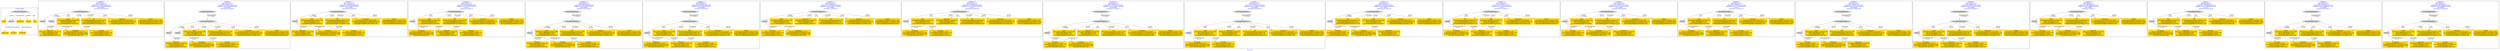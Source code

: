 digraph n0 {
fontcolor="blue"
remincross="true"
label="s01-cb.csv"
subgraph cluster_0 {
label="1-correct model"
n2[style="filled",color="white",fillcolor="lightgray",label="CulturalHeritageObject1"];
n3[shape="plaintext",style="filled",fillcolor="gold",label="Dated"];
n4[style="filled",color="white",fillcolor="lightgray",label="Person1"];
n5[shape="plaintext",style="filled",fillcolor="gold",label="Dimensions"];
n6[shape="plaintext",style="filled",fillcolor="gold",label="Medium"];
n7[shape="plaintext",style="filled",fillcolor="gold",label="Title"];
n8[shape="plaintext",style="filled",fillcolor="gold",label="Begin Date"];
n9[shape="plaintext",style="filled",fillcolor="gold",label="End Date"];
n10[shape="plaintext",style="filled",fillcolor="gold",label="Attribution"];
}
subgraph cluster_1 {
label="candidate 0\nlink coherence:1.0\nnode coherence:1.0\nconfidence:0.5136427044641235\nmapping score:0.599785663392803\ncost:8.99991\n-precision:0.56-recall:0.62"
n12[style="filled",color="white",fillcolor="lightgray",label="CulturalHeritageObject1"];
n13[style="filled",color="white",fillcolor="lightgray",label="Person1"];
n14[style="filled",color="white",fillcolor="lightgray",label="Person2"];
n15[shape="plaintext",style="filled",fillcolor="gold",label="Begin Date\n[CulturalHeritageObject,created,0.35]\n[Person,dateOfDeath,0.322]\n[Person,dateOfBirth,0.28]\n[CulturalHeritageObject,title,0.047]"];
n16[shape="plaintext",style="filled",fillcolor="gold",label="Attribution\n[Person,nameOfThePerson,0.417]\n[CulturalHeritageObject,description,0.266]\n[CulturalHeritageObject,provenance,0.169]\n[Document,classLink,0.148]"];
n17[shape="plaintext",style="filled",fillcolor="gold",label="Dated\n[CulturalHeritageObject,created,0.568]\n[Person,dateOfDeath,0.185]\n[Person,dateOfBirth,0.154]\n[CulturalHeritageObject,title,0.093]"];
n18[shape="plaintext",style="filled",fillcolor="gold",label="Title\n[CulturalHeritageObject,description,0.376]\n[CulturalHeritageObject,title,0.279]\n[Person,biographicalInformation,0.217]\n[CulturalHeritageObject,provenance,0.129]"];
n19[shape="plaintext",style="filled",fillcolor="gold",label="Dimensions\n[CulturalHeritageObject,extent,0.684]\n[CulturalHeritageObject,accessionNumber,0.156]\n[CulturalHeritageObject,provenance,0.08]\n[CulturalHeritageObject,description,0.08]"];
n20[shape="plaintext",style="filled",fillcolor="gold",label="Medium\n[CulturalHeritageObject,medium,0.764]\n[CulturalHeritageObject,description,0.092]\n[CulturalHeritageObject,provenance,0.079]\n[Person,biographicalInformation,0.065]"];
n21[shape="plaintext",style="filled",fillcolor="gold",label="End Date\n[Person,dateOfDeath,0.463]\n[CulturalHeritageObject,created,0.258]\n[Person,dateOfBirth,0.239]\n[CulturalHeritageObject,title,0.039]"];
}
subgraph cluster_2 {
label="candidate 1\nlink coherence:1.0\nnode coherence:1.0\nconfidence:0.5136427044641235\nmapping score:0.599785663392803\ncost:9.99983\n-precision:0.5-recall:0.62"
n23[style="filled",color="white",fillcolor="lightgray",label="CulturalHeritageObject1"];
n24[style="filled",color="white",fillcolor="lightgray",label="Person1"];
n25[style="filled",color="white",fillcolor="lightgray",label="Person2"];
n26[style="filled",color="white",fillcolor="lightgray",label="EuropeanaAggregation1"];
n27[shape="plaintext",style="filled",fillcolor="gold",label="Begin Date\n[CulturalHeritageObject,created,0.35]\n[Person,dateOfDeath,0.322]\n[Person,dateOfBirth,0.28]\n[CulturalHeritageObject,title,0.047]"];
n28[shape="plaintext",style="filled",fillcolor="gold",label="Attribution\n[Person,nameOfThePerson,0.417]\n[CulturalHeritageObject,description,0.266]\n[CulturalHeritageObject,provenance,0.169]\n[Document,classLink,0.148]"];
n29[shape="plaintext",style="filled",fillcolor="gold",label="Dated\n[CulturalHeritageObject,created,0.568]\n[Person,dateOfDeath,0.185]\n[Person,dateOfBirth,0.154]\n[CulturalHeritageObject,title,0.093]"];
n30[shape="plaintext",style="filled",fillcolor="gold",label="Title\n[CulturalHeritageObject,description,0.376]\n[CulturalHeritageObject,title,0.279]\n[Person,biographicalInformation,0.217]\n[CulturalHeritageObject,provenance,0.129]"];
n31[shape="plaintext",style="filled",fillcolor="gold",label="Dimensions\n[CulturalHeritageObject,extent,0.684]\n[CulturalHeritageObject,accessionNumber,0.156]\n[CulturalHeritageObject,provenance,0.08]\n[CulturalHeritageObject,description,0.08]"];
n32[shape="plaintext",style="filled",fillcolor="gold",label="Medium\n[CulturalHeritageObject,medium,0.764]\n[CulturalHeritageObject,description,0.092]\n[CulturalHeritageObject,provenance,0.079]\n[Person,biographicalInformation,0.065]"];
n33[shape="plaintext",style="filled",fillcolor="gold",label="End Date\n[Person,dateOfDeath,0.463]\n[CulturalHeritageObject,created,0.258]\n[Person,dateOfBirth,0.239]\n[CulturalHeritageObject,title,0.039]"];
}
subgraph cluster_3 {
label="candidate 10\nlink coherence:1.0\nnode coherence:1.0\nconfidence:0.48165984606536266\nmapping score:0.61293423440274\ncost:7.99991\n-precision:0.62-recall:0.62"
n35[style="filled",color="white",fillcolor="lightgray",label="CulturalHeritageObject1"];
n36[style="filled",color="white",fillcolor="lightgray",label="Person1"];
n37[shape="plaintext",style="filled",fillcolor="gold",label="Begin Date\n[CulturalHeritageObject,created,0.35]\n[Person,dateOfDeath,0.322]\n[Person,dateOfBirth,0.28]\n[CulturalHeritageObject,title,0.047]"];
n38[shape="plaintext",style="filled",fillcolor="gold",label="Attribution\n[Person,nameOfThePerson,0.417]\n[CulturalHeritageObject,description,0.266]\n[CulturalHeritageObject,provenance,0.169]\n[Document,classLink,0.148]"];
n39[shape="plaintext",style="filled",fillcolor="gold",label="Dated\n[CulturalHeritageObject,created,0.568]\n[Person,dateOfDeath,0.185]\n[Person,dateOfBirth,0.154]\n[CulturalHeritageObject,title,0.093]"];
n40[shape="plaintext",style="filled",fillcolor="gold",label="End Date\n[Person,dateOfDeath,0.463]\n[CulturalHeritageObject,created,0.258]\n[Person,dateOfBirth,0.239]\n[CulturalHeritageObject,title,0.039]"];
n41[shape="plaintext",style="filled",fillcolor="gold",label="Title\n[CulturalHeritageObject,description,0.376]\n[CulturalHeritageObject,title,0.279]\n[Person,biographicalInformation,0.217]\n[CulturalHeritageObject,provenance,0.129]"];
n42[shape="plaintext",style="filled",fillcolor="gold",label="Dimensions\n[CulturalHeritageObject,extent,0.684]\n[CulturalHeritageObject,accessionNumber,0.156]\n[CulturalHeritageObject,provenance,0.08]\n[CulturalHeritageObject,description,0.08]"];
n43[shape="plaintext",style="filled",fillcolor="gold",label="Medium\n[CulturalHeritageObject,medium,0.764]\n[CulturalHeritageObject,description,0.092]\n[CulturalHeritageObject,provenance,0.079]\n[Person,biographicalInformation,0.065]"];
}
subgraph cluster_4 {
label="candidate 11\nlink coherence:1.0\nnode coherence:1.0\nconfidence:0.48165984606536266\nmapping score:0.61293423440274\ncost:8.0\n-precision:0.5-recall:0.5"
n45[style="filled",color="white",fillcolor="lightgray",label="CulturalHeritageObject1"];
n46[style="filled",color="white",fillcolor="lightgray",label="Person2"];
n47[shape="plaintext",style="filled",fillcolor="gold",label="Dated\n[CulturalHeritageObject,created,0.568]\n[Person,dateOfDeath,0.185]\n[Person,dateOfBirth,0.154]\n[CulturalHeritageObject,title,0.093]"];
n48[shape="plaintext",style="filled",fillcolor="gold",label="Attribution\n[Person,nameOfThePerson,0.417]\n[CulturalHeritageObject,description,0.266]\n[CulturalHeritageObject,provenance,0.169]\n[Document,classLink,0.148]"];
n49[shape="plaintext",style="filled",fillcolor="gold",label="Title\n[CulturalHeritageObject,description,0.376]\n[CulturalHeritageObject,title,0.279]\n[Person,biographicalInformation,0.217]\n[CulturalHeritageObject,provenance,0.129]"];
n50[shape="plaintext",style="filled",fillcolor="gold",label="Dimensions\n[CulturalHeritageObject,extent,0.684]\n[CulturalHeritageObject,accessionNumber,0.156]\n[CulturalHeritageObject,provenance,0.08]\n[CulturalHeritageObject,description,0.08]"];
n51[shape="plaintext",style="filled",fillcolor="gold",label="Begin Date\n[CulturalHeritageObject,created,0.35]\n[Person,dateOfDeath,0.322]\n[Person,dateOfBirth,0.28]\n[CulturalHeritageObject,title,0.047]"];
n52[shape="plaintext",style="filled",fillcolor="gold",label="Medium\n[CulturalHeritageObject,medium,0.764]\n[CulturalHeritageObject,description,0.092]\n[CulturalHeritageObject,provenance,0.079]\n[Person,biographicalInformation,0.065]"];
n53[shape="plaintext",style="filled",fillcolor="gold",label="End Date\n[Person,dateOfDeath,0.463]\n[CulturalHeritageObject,created,0.258]\n[Person,dateOfBirth,0.239]\n[CulturalHeritageObject,title,0.039]"];
}
subgraph cluster_5 {
label="candidate 12\nlink coherence:1.0\nnode coherence:1.0\nconfidence:0.48165984606536266\nmapping score:0.61293423440274\ncost:8.99983\n-precision:0.56-recall:0.62"
n55[style="filled",color="white",fillcolor="lightgray",label="CulturalHeritageObject1"];
n56[style="filled",color="white",fillcolor="lightgray",label="Person1"];
n57[style="filled",color="white",fillcolor="lightgray",label="EuropeanaAggregation1"];
n58[shape="plaintext",style="filled",fillcolor="gold",label="Begin Date\n[CulturalHeritageObject,created,0.35]\n[Person,dateOfDeath,0.322]\n[Person,dateOfBirth,0.28]\n[CulturalHeritageObject,title,0.047]"];
n59[shape="plaintext",style="filled",fillcolor="gold",label="Attribution\n[Person,nameOfThePerson,0.417]\n[CulturalHeritageObject,description,0.266]\n[CulturalHeritageObject,provenance,0.169]\n[Document,classLink,0.148]"];
n60[shape="plaintext",style="filled",fillcolor="gold",label="Dated\n[CulturalHeritageObject,created,0.568]\n[Person,dateOfDeath,0.185]\n[Person,dateOfBirth,0.154]\n[CulturalHeritageObject,title,0.093]"];
n61[shape="plaintext",style="filled",fillcolor="gold",label="End Date\n[Person,dateOfDeath,0.463]\n[CulturalHeritageObject,created,0.258]\n[Person,dateOfBirth,0.239]\n[CulturalHeritageObject,title,0.039]"];
n62[shape="plaintext",style="filled",fillcolor="gold",label="Title\n[CulturalHeritageObject,description,0.376]\n[CulturalHeritageObject,title,0.279]\n[Person,biographicalInformation,0.217]\n[CulturalHeritageObject,provenance,0.129]"];
n63[shape="plaintext",style="filled",fillcolor="gold",label="Dimensions\n[CulturalHeritageObject,extent,0.684]\n[CulturalHeritageObject,accessionNumber,0.156]\n[CulturalHeritageObject,provenance,0.08]\n[CulturalHeritageObject,description,0.08]"];
n64[shape="plaintext",style="filled",fillcolor="gold",label="Medium\n[CulturalHeritageObject,medium,0.764]\n[CulturalHeritageObject,description,0.092]\n[CulturalHeritageObject,provenance,0.079]\n[Person,biographicalInformation,0.065]"];
}
subgraph cluster_6 {
label="candidate 13\nlink coherence:1.0\nnode coherence:1.0\nconfidence:0.48165984606536266\nmapping score:0.61293423440274\ncost:8.99992\n-precision:0.44-recall:0.5"
n66[style="filled",color="white",fillcolor="lightgray",label="CulturalHeritageObject1"];
n67[style="filled",color="white",fillcolor="lightgray",label="Person2"];
n68[style="filled",color="white",fillcolor="lightgray",label="EuropeanaAggregation1"];
n69[shape="plaintext",style="filled",fillcolor="gold",label="Dated\n[CulturalHeritageObject,created,0.568]\n[Person,dateOfDeath,0.185]\n[Person,dateOfBirth,0.154]\n[CulturalHeritageObject,title,0.093]"];
n70[shape="plaintext",style="filled",fillcolor="gold",label="Attribution\n[Person,nameOfThePerson,0.417]\n[CulturalHeritageObject,description,0.266]\n[CulturalHeritageObject,provenance,0.169]\n[Document,classLink,0.148]"];
n71[shape="plaintext",style="filled",fillcolor="gold",label="Title\n[CulturalHeritageObject,description,0.376]\n[CulturalHeritageObject,title,0.279]\n[Person,biographicalInformation,0.217]\n[CulturalHeritageObject,provenance,0.129]"];
n72[shape="plaintext",style="filled",fillcolor="gold",label="Dimensions\n[CulturalHeritageObject,extent,0.684]\n[CulturalHeritageObject,accessionNumber,0.156]\n[CulturalHeritageObject,provenance,0.08]\n[CulturalHeritageObject,description,0.08]"];
n73[shape="plaintext",style="filled",fillcolor="gold",label="Begin Date\n[CulturalHeritageObject,created,0.35]\n[Person,dateOfDeath,0.322]\n[Person,dateOfBirth,0.28]\n[CulturalHeritageObject,title,0.047]"];
n74[shape="plaintext",style="filled",fillcolor="gold",label="Medium\n[CulturalHeritageObject,medium,0.764]\n[CulturalHeritageObject,description,0.092]\n[CulturalHeritageObject,provenance,0.079]\n[Person,biographicalInformation,0.065]"];
n75[shape="plaintext",style="filled",fillcolor="gold",label="End Date\n[Person,dateOfDeath,0.463]\n[CulturalHeritageObject,created,0.258]\n[Person,dateOfBirth,0.239]\n[CulturalHeritageObject,title,0.039]"];
}
subgraph cluster_7 {
label="candidate 14\nlink coherence:1.0\nnode coherence:1.0\nconfidence:0.47435567881344926\nmapping score:0.6104995119854355\ncost:7.99991\n-precision:0.75-recall:0.75"
n77[style="filled",color="white",fillcolor="lightgray",label="CulturalHeritageObject1"];
n78[style="filled",color="white",fillcolor="lightgray",label="Person1"];
n79[shape="plaintext",style="filled",fillcolor="gold",label="End Date\n[Person,dateOfDeath,0.463]\n[CulturalHeritageObject,created,0.258]\n[Person,dateOfBirth,0.239]\n[CulturalHeritageObject,title,0.039]"];
n80[shape="plaintext",style="filled",fillcolor="gold",label="Attribution\n[Person,nameOfThePerson,0.417]\n[CulturalHeritageObject,description,0.266]\n[CulturalHeritageObject,provenance,0.169]\n[Document,classLink,0.148]"];
n81[shape="plaintext",style="filled",fillcolor="gold",label="Dated\n[CulturalHeritageObject,created,0.568]\n[Person,dateOfDeath,0.185]\n[Person,dateOfBirth,0.154]\n[CulturalHeritageObject,title,0.093]"];
n82[shape="plaintext",style="filled",fillcolor="gold",label="Begin Date\n[CulturalHeritageObject,created,0.35]\n[Person,dateOfDeath,0.322]\n[Person,dateOfBirth,0.28]\n[CulturalHeritageObject,title,0.047]"];
n83[shape="plaintext",style="filled",fillcolor="gold",label="Title\n[CulturalHeritageObject,description,0.376]\n[CulturalHeritageObject,title,0.279]\n[Person,biographicalInformation,0.217]\n[CulturalHeritageObject,provenance,0.129]"];
n84[shape="plaintext",style="filled",fillcolor="gold",label="Dimensions\n[CulturalHeritageObject,extent,0.684]\n[CulturalHeritageObject,accessionNumber,0.156]\n[CulturalHeritageObject,provenance,0.08]\n[CulturalHeritageObject,description,0.08]"];
n85[shape="plaintext",style="filled",fillcolor="gold",label="Medium\n[CulturalHeritageObject,medium,0.764]\n[CulturalHeritageObject,description,0.092]\n[CulturalHeritageObject,provenance,0.079]\n[Person,biographicalInformation,0.065]"];
}
subgraph cluster_8 {
label="candidate 15\nlink coherence:1.0\nnode coherence:1.0\nconfidence:0.47435567881344926\nmapping score:0.6104995119854355\ncost:8.0\n-precision:0.62-recall:0.62"
n87[style="filled",color="white",fillcolor="lightgray",label="CulturalHeritageObject1"];
n88[style="filled",color="white",fillcolor="lightgray",label="Person2"];
n89[shape="plaintext",style="filled",fillcolor="gold",label="Dated\n[CulturalHeritageObject,created,0.568]\n[Person,dateOfDeath,0.185]\n[Person,dateOfBirth,0.154]\n[CulturalHeritageObject,title,0.093]"];
n90[shape="plaintext",style="filled",fillcolor="gold",label="Begin Date\n[CulturalHeritageObject,created,0.35]\n[Person,dateOfDeath,0.322]\n[Person,dateOfBirth,0.28]\n[CulturalHeritageObject,title,0.047]"];
n91[shape="plaintext",style="filled",fillcolor="gold",label="Attribution\n[Person,nameOfThePerson,0.417]\n[CulturalHeritageObject,description,0.266]\n[CulturalHeritageObject,provenance,0.169]\n[Document,classLink,0.148]"];
n92[shape="plaintext",style="filled",fillcolor="gold",label="Title\n[CulturalHeritageObject,description,0.376]\n[CulturalHeritageObject,title,0.279]\n[Person,biographicalInformation,0.217]\n[CulturalHeritageObject,provenance,0.129]"];
n93[shape="plaintext",style="filled",fillcolor="gold",label="Dimensions\n[CulturalHeritageObject,extent,0.684]\n[CulturalHeritageObject,accessionNumber,0.156]\n[CulturalHeritageObject,provenance,0.08]\n[CulturalHeritageObject,description,0.08]"];
n94[shape="plaintext",style="filled",fillcolor="gold",label="Medium\n[CulturalHeritageObject,medium,0.764]\n[CulturalHeritageObject,description,0.092]\n[CulturalHeritageObject,provenance,0.079]\n[Person,biographicalInformation,0.065]"];
n95[shape="plaintext",style="filled",fillcolor="gold",label="End Date\n[Person,dateOfDeath,0.463]\n[CulturalHeritageObject,created,0.258]\n[Person,dateOfBirth,0.239]\n[CulturalHeritageObject,title,0.039]"];
}
subgraph cluster_9 {
label="candidate 16\nlink coherence:1.0\nnode coherence:1.0\nconfidence:0.47435567881344926\nmapping score:0.6104995119854355\ncost:8.99983\n-precision:0.67-recall:0.75"
n97[style="filled",color="white",fillcolor="lightgray",label="CulturalHeritageObject1"];
n98[style="filled",color="white",fillcolor="lightgray",label="Person1"];
n99[style="filled",color="white",fillcolor="lightgray",label="EuropeanaAggregation1"];
n100[shape="plaintext",style="filled",fillcolor="gold",label="End Date\n[Person,dateOfDeath,0.463]\n[CulturalHeritageObject,created,0.258]\n[Person,dateOfBirth,0.239]\n[CulturalHeritageObject,title,0.039]"];
n101[shape="plaintext",style="filled",fillcolor="gold",label="Attribution\n[Person,nameOfThePerson,0.417]\n[CulturalHeritageObject,description,0.266]\n[CulturalHeritageObject,provenance,0.169]\n[Document,classLink,0.148]"];
n102[shape="plaintext",style="filled",fillcolor="gold",label="Dated\n[CulturalHeritageObject,created,0.568]\n[Person,dateOfDeath,0.185]\n[Person,dateOfBirth,0.154]\n[CulturalHeritageObject,title,0.093]"];
n103[shape="plaintext",style="filled",fillcolor="gold",label="Begin Date\n[CulturalHeritageObject,created,0.35]\n[Person,dateOfDeath,0.322]\n[Person,dateOfBirth,0.28]\n[CulturalHeritageObject,title,0.047]"];
n104[shape="plaintext",style="filled",fillcolor="gold",label="Title\n[CulturalHeritageObject,description,0.376]\n[CulturalHeritageObject,title,0.279]\n[Person,biographicalInformation,0.217]\n[CulturalHeritageObject,provenance,0.129]"];
n105[shape="plaintext",style="filled",fillcolor="gold",label="Dimensions\n[CulturalHeritageObject,extent,0.684]\n[CulturalHeritageObject,accessionNumber,0.156]\n[CulturalHeritageObject,provenance,0.08]\n[CulturalHeritageObject,description,0.08]"];
n106[shape="plaintext",style="filled",fillcolor="gold",label="Medium\n[CulturalHeritageObject,medium,0.764]\n[CulturalHeritageObject,description,0.092]\n[CulturalHeritageObject,provenance,0.079]\n[Person,biographicalInformation,0.065]"];
}
subgraph cluster_10 {
label="candidate 17\nlink coherence:1.0\nnode coherence:1.0\nconfidence:0.47435567881344926\nmapping score:0.6104995119854355\ncost:8.99992\n-precision:0.56-recall:0.62"
n108[style="filled",color="white",fillcolor="lightgray",label="CulturalHeritageObject1"];
n109[style="filled",color="white",fillcolor="lightgray",label="Person2"];
n110[style="filled",color="white",fillcolor="lightgray",label="EuropeanaAggregation1"];
n111[shape="plaintext",style="filled",fillcolor="gold",label="Dated\n[CulturalHeritageObject,created,0.568]\n[Person,dateOfDeath,0.185]\n[Person,dateOfBirth,0.154]\n[CulturalHeritageObject,title,0.093]"];
n112[shape="plaintext",style="filled",fillcolor="gold",label="Begin Date\n[CulturalHeritageObject,created,0.35]\n[Person,dateOfDeath,0.322]\n[Person,dateOfBirth,0.28]\n[CulturalHeritageObject,title,0.047]"];
n113[shape="plaintext",style="filled",fillcolor="gold",label="Attribution\n[Person,nameOfThePerson,0.417]\n[CulturalHeritageObject,description,0.266]\n[CulturalHeritageObject,provenance,0.169]\n[Document,classLink,0.148]"];
n114[shape="plaintext",style="filled",fillcolor="gold",label="Title\n[CulturalHeritageObject,description,0.376]\n[CulturalHeritageObject,title,0.279]\n[Person,biographicalInformation,0.217]\n[CulturalHeritageObject,provenance,0.129]"];
n115[shape="plaintext",style="filled",fillcolor="gold",label="Dimensions\n[CulturalHeritageObject,extent,0.684]\n[CulturalHeritageObject,accessionNumber,0.156]\n[CulturalHeritageObject,provenance,0.08]\n[CulturalHeritageObject,description,0.08]"];
n116[shape="plaintext",style="filled",fillcolor="gold",label="Medium\n[CulturalHeritageObject,medium,0.764]\n[CulturalHeritageObject,description,0.092]\n[CulturalHeritageObject,provenance,0.079]\n[Person,biographicalInformation,0.065]"];
n117[shape="plaintext",style="filled",fillcolor="gold",label="End Date\n[Person,dateOfDeath,0.463]\n[CulturalHeritageObject,created,0.258]\n[Person,dateOfBirth,0.239]\n[CulturalHeritageObject,title,0.039]"];
}
subgraph cluster_11 {
label="candidate 18\nlink coherence:1.0\nnode coherence:1.0\nconfidence:0.4723246274239517\nmapping score:0.6098224948556029\ncost:7.99991\n-precision:0.88-recall:0.88"
n119[style="filled",color="white",fillcolor="lightgray",label="CulturalHeritageObject1"];
n120[style="filled",color="white",fillcolor="lightgray",label="Person1"];
n121[shape="plaintext",style="filled",fillcolor="gold",label="Title\n[CulturalHeritageObject,description,0.376]\n[CulturalHeritageObject,title,0.279]\n[Person,biographicalInformation,0.217]\n[CulturalHeritageObject,provenance,0.129]"];
n122[shape="plaintext",style="filled",fillcolor="gold",label="End Date\n[Person,dateOfDeath,0.463]\n[CulturalHeritageObject,created,0.258]\n[Person,dateOfBirth,0.239]\n[CulturalHeritageObject,title,0.039]"];
n123[shape="plaintext",style="filled",fillcolor="gold",label="Attribution\n[Person,nameOfThePerson,0.417]\n[CulturalHeritageObject,description,0.266]\n[CulturalHeritageObject,provenance,0.169]\n[Document,classLink,0.148]"];
n124[shape="plaintext",style="filled",fillcolor="gold",label="Dated\n[CulturalHeritageObject,created,0.568]\n[Person,dateOfDeath,0.185]\n[Person,dateOfBirth,0.154]\n[CulturalHeritageObject,title,0.093]"];
n125[shape="plaintext",style="filled",fillcolor="gold",label="Begin Date\n[CulturalHeritageObject,created,0.35]\n[Person,dateOfDeath,0.322]\n[Person,dateOfBirth,0.28]\n[CulturalHeritageObject,title,0.047]"];
n126[shape="plaintext",style="filled",fillcolor="gold",label="Dimensions\n[CulturalHeritageObject,extent,0.684]\n[CulturalHeritageObject,accessionNumber,0.156]\n[CulturalHeritageObject,provenance,0.08]\n[CulturalHeritageObject,description,0.08]"];
n127[shape="plaintext",style="filled",fillcolor="gold",label="Medium\n[CulturalHeritageObject,medium,0.764]\n[CulturalHeritageObject,description,0.092]\n[CulturalHeritageObject,provenance,0.079]\n[Person,biographicalInformation,0.065]"];
}
subgraph cluster_12 {
label="candidate 19\nlink coherence:1.0\nnode coherence:1.0\nconfidence:0.4723246274239517\nmapping score:0.6098224948556029\ncost:8.0\n-precision:0.75-recall:0.75"
n129[style="filled",color="white",fillcolor="lightgray",label="CulturalHeritageObject1"];
n130[style="filled",color="white",fillcolor="lightgray",label="Person2"];
n131[shape="plaintext",style="filled",fillcolor="gold",label="Title\n[CulturalHeritageObject,description,0.376]\n[CulturalHeritageObject,title,0.279]\n[Person,biographicalInformation,0.217]\n[CulturalHeritageObject,provenance,0.129]"];
n132[shape="plaintext",style="filled",fillcolor="gold",label="Dated\n[CulturalHeritageObject,created,0.568]\n[Person,dateOfDeath,0.185]\n[Person,dateOfBirth,0.154]\n[CulturalHeritageObject,title,0.093]"];
n133[shape="plaintext",style="filled",fillcolor="gold",label="Attribution\n[Person,nameOfThePerson,0.417]\n[CulturalHeritageObject,description,0.266]\n[CulturalHeritageObject,provenance,0.169]\n[Document,classLink,0.148]"];
n134[shape="plaintext",style="filled",fillcolor="gold",label="Dimensions\n[CulturalHeritageObject,extent,0.684]\n[CulturalHeritageObject,accessionNumber,0.156]\n[CulturalHeritageObject,provenance,0.08]\n[CulturalHeritageObject,description,0.08]"];
n135[shape="plaintext",style="filled",fillcolor="gold",label="Begin Date\n[CulturalHeritageObject,created,0.35]\n[Person,dateOfDeath,0.322]\n[Person,dateOfBirth,0.28]\n[CulturalHeritageObject,title,0.047]"];
n136[shape="plaintext",style="filled",fillcolor="gold",label="Medium\n[CulturalHeritageObject,medium,0.764]\n[CulturalHeritageObject,description,0.092]\n[CulturalHeritageObject,provenance,0.079]\n[Person,biographicalInformation,0.065]"];
n137[shape="plaintext",style="filled",fillcolor="gold",label="End Date\n[Person,dateOfDeath,0.463]\n[CulturalHeritageObject,created,0.258]\n[Person,dateOfBirth,0.239]\n[CulturalHeritageObject,title,0.039]"];
}
subgraph cluster_13 {
label="candidate 2\nlink coherence:1.0\nnode coherence:1.0\nconfidence:0.5076077307216289\nmapping score:0.6215835292881621\ncost:7.99991\n-precision:0.88-recall:0.88"
n139[style="filled",color="white",fillcolor="lightgray",label="CulturalHeritageObject1"];
n140[style="filled",color="white",fillcolor="lightgray",label="Person1"];
n141[shape="plaintext",style="filled",fillcolor="gold",label="End Date\n[Person,dateOfDeath,0.463]\n[CulturalHeritageObject,created,0.258]\n[Person,dateOfBirth,0.239]\n[CulturalHeritageObject,title,0.039]"];
n142[shape="plaintext",style="filled",fillcolor="gold",label="Attribution\n[Person,nameOfThePerson,0.417]\n[CulturalHeritageObject,description,0.266]\n[CulturalHeritageObject,provenance,0.169]\n[Document,classLink,0.148]"];
n143[shape="plaintext",style="filled",fillcolor="gold",label="Dated\n[CulturalHeritageObject,created,0.568]\n[Person,dateOfDeath,0.185]\n[Person,dateOfBirth,0.154]\n[CulturalHeritageObject,title,0.093]"];
n144[shape="plaintext",style="filled",fillcolor="gold",label="Begin Date\n[CulturalHeritageObject,created,0.35]\n[Person,dateOfDeath,0.322]\n[Person,dateOfBirth,0.28]\n[CulturalHeritageObject,title,0.047]"];
n145[shape="plaintext",style="filled",fillcolor="gold",label="Title\n[CulturalHeritageObject,description,0.376]\n[CulturalHeritageObject,title,0.279]\n[Person,biographicalInformation,0.217]\n[CulturalHeritageObject,provenance,0.129]"];
n146[shape="plaintext",style="filled",fillcolor="gold",label="Dimensions\n[CulturalHeritageObject,extent,0.684]\n[CulturalHeritageObject,accessionNumber,0.156]\n[CulturalHeritageObject,provenance,0.08]\n[CulturalHeritageObject,description,0.08]"];
n147[shape="plaintext",style="filled",fillcolor="gold",label="Medium\n[CulturalHeritageObject,medium,0.764]\n[CulturalHeritageObject,description,0.092]\n[CulturalHeritageObject,provenance,0.079]\n[Person,biographicalInformation,0.065]"];
}
subgraph cluster_14 {
label="candidate 3\nlink coherence:1.0\nnode coherence:1.0\nconfidence:0.5076077307216289\nmapping score:0.6215835292881621\ncost:8.0\n-precision:0.75-recall:0.75"
n149[style="filled",color="white",fillcolor="lightgray",label="CulturalHeritageObject1"];
n150[style="filled",color="white",fillcolor="lightgray",label="Person2"];
n151[shape="plaintext",style="filled",fillcolor="gold",label="Dated\n[CulturalHeritageObject,created,0.568]\n[Person,dateOfDeath,0.185]\n[Person,dateOfBirth,0.154]\n[CulturalHeritageObject,title,0.093]"];
n152[shape="plaintext",style="filled",fillcolor="gold",label="Attribution\n[Person,nameOfThePerson,0.417]\n[CulturalHeritageObject,description,0.266]\n[CulturalHeritageObject,provenance,0.169]\n[Document,classLink,0.148]"];
n153[shape="plaintext",style="filled",fillcolor="gold",label="Title\n[CulturalHeritageObject,description,0.376]\n[CulturalHeritageObject,title,0.279]\n[Person,biographicalInformation,0.217]\n[CulturalHeritageObject,provenance,0.129]"];
n154[shape="plaintext",style="filled",fillcolor="gold",label="Dimensions\n[CulturalHeritageObject,extent,0.684]\n[CulturalHeritageObject,accessionNumber,0.156]\n[CulturalHeritageObject,provenance,0.08]\n[CulturalHeritageObject,description,0.08]"];
n155[shape="plaintext",style="filled",fillcolor="gold",label="Begin Date\n[CulturalHeritageObject,created,0.35]\n[Person,dateOfDeath,0.322]\n[Person,dateOfBirth,0.28]\n[CulturalHeritageObject,title,0.047]"];
n156[shape="plaintext",style="filled",fillcolor="gold",label="Medium\n[CulturalHeritageObject,medium,0.764]\n[CulturalHeritageObject,description,0.092]\n[CulturalHeritageObject,provenance,0.079]\n[Person,biographicalInformation,0.065]"];
n157[shape="plaintext",style="filled",fillcolor="gold",label="End Date\n[Person,dateOfDeath,0.463]\n[CulturalHeritageObject,created,0.258]\n[Person,dateOfBirth,0.239]\n[CulturalHeritageObject,title,0.039]"];
}
subgraph cluster_15 {
label="candidate 4\nlink coherence:1.0\nnode coherence:1.0\nconfidence:0.5076077307216289\nmapping score:0.6215835292881621\ncost:8.99983\n-precision:0.78-recall:0.88"
n159[style="filled",color="white",fillcolor="lightgray",label="CulturalHeritageObject1"];
n160[style="filled",color="white",fillcolor="lightgray",label="Person1"];
n161[style="filled",color="white",fillcolor="lightgray",label="EuropeanaAggregation1"];
n162[shape="plaintext",style="filled",fillcolor="gold",label="End Date\n[Person,dateOfDeath,0.463]\n[CulturalHeritageObject,created,0.258]\n[Person,dateOfBirth,0.239]\n[CulturalHeritageObject,title,0.039]"];
n163[shape="plaintext",style="filled",fillcolor="gold",label="Attribution\n[Person,nameOfThePerson,0.417]\n[CulturalHeritageObject,description,0.266]\n[CulturalHeritageObject,provenance,0.169]\n[Document,classLink,0.148]"];
n164[shape="plaintext",style="filled",fillcolor="gold",label="Dated\n[CulturalHeritageObject,created,0.568]\n[Person,dateOfDeath,0.185]\n[Person,dateOfBirth,0.154]\n[CulturalHeritageObject,title,0.093]"];
n165[shape="plaintext",style="filled",fillcolor="gold",label="Begin Date\n[CulturalHeritageObject,created,0.35]\n[Person,dateOfDeath,0.322]\n[Person,dateOfBirth,0.28]\n[CulturalHeritageObject,title,0.047]"];
n166[shape="plaintext",style="filled",fillcolor="gold",label="Title\n[CulturalHeritageObject,description,0.376]\n[CulturalHeritageObject,title,0.279]\n[Person,biographicalInformation,0.217]\n[CulturalHeritageObject,provenance,0.129]"];
n167[shape="plaintext",style="filled",fillcolor="gold",label="Dimensions\n[CulturalHeritageObject,extent,0.684]\n[CulturalHeritageObject,accessionNumber,0.156]\n[CulturalHeritageObject,provenance,0.08]\n[CulturalHeritageObject,description,0.08]"];
n168[shape="plaintext",style="filled",fillcolor="gold",label="Medium\n[CulturalHeritageObject,medium,0.764]\n[CulturalHeritageObject,description,0.092]\n[CulturalHeritageObject,provenance,0.079]\n[Person,biographicalInformation,0.065]"];
}
subgraph cluster_16 {
label="candidate 5\nlink coherence:1.0\nnode coherence:1.0\nconfidence:0.5076077307216289\nmapping score:0.6215835292881621\ncost:8.99992\n-precision:0.67-recall:0.75"
n170[style="filled",color="white",fillcolor="lightgray",label="CulturalHeritageObject1"];
n171[style="filled",color="white",fillcolor="lightgray",label="Person2"];
n172[style="filled",color="white",fillcolor="lightgray",label="EuropeanaAggregation1"];
n173[shape="plaintext",style="filled",fillcolor="gold",label="Dated\n[CulturalHeritageObject,created,0.568]\n[Person,dateOfDeath,0.185]\n[Person,dateOfBirth,0.154]\n[CulturalHeritageObject,title,0.093]"];
n174[shape="plaintext",style="filled",fillcolor="gold",label="Attribution\n[Person,nameOfThePerson,0.417]\n[CulturalHeritageObject,description,0.266]\n[CulturalHeritageObject,provenance,0.169]\n[Document,classLink,0.148]"];
n175[shape="plaintext",style="filled",fillcolor="gold",label="Title\n[CulturalHeritageObject,description,0.376]\n[CulturalHeritageObject,title,0.279]\n[Person,biographicalInformation,0.217]\n[CulturalHeritageObject,provenance,0.129]"];
n176[shape="plaintext",style="filled",fillcolor="gold",label="Dimensions\n[CulturalHeritageObject,extent,0.684]\n[CulturalHeritageObject,accessionNumber,0.156]\n[CulturalHeritageObject,provenance,0.08]\n[CulturalHeritageObject,description,0.08]"];
n177[shape="plaintext",style="filled",fillcolor="gold",label="Begin Date\n[CulturalHeritageObject,created,0.35]\n[Person,dateOfDeath,0.322]\n[Person,dateOfBirth,0.28]\n[CulturalHeritageObject,title,0.047]"];
n178[shape="plaintext",style="filled",fillcolor="gold",label="Medium\n[CulturalHeritageObject,medium,0.764]\n[CulturalHeritageObject,description,0.092]\n[CulturalHeritageObject,provenance,0.079]\n[Person,biographicalInformation,0.065]"];
n179[shape="plaintext",style="filled",fillcolor="gold",label="End Date\n[Person,dateOfDeath,0.463]\n[CulturalHeritageObject,created,0.258]\n[Person,dateOfBirth,0.239]\n[CulturalHeritageObject,title,0.039]"];
}
subgraph cluster_17 {
label="candidate 6\nlink coherence:1.0\nnode coherence:1.0\nconfidence:0.49373966361418103\nmapping score:0.6169608402523461\ncost:7.99991\n-precision:1.0-recall:1.0"
n181[style="filled",color="white",fillcolor="lightgray",label="CulturalHeritageObject1"];
n182[style="filled",color="white",fillcolor="lightgray",label="Person1"];
n183[shape="plaintext",style="filled",fillcolor="gold",label="End Date\n[Person,dateOfDeath,0.463]\n[CulturalHeritageObject,created,0.258]\n[Person,dateOfBirth,0.239]\n[CulturalHeritageObject,title,0.039]"];
n184[shape="plaintext",style="filled",fillcolor="gold",label="Attribution\n[Person,nameOfThePerson,0.417]\n[CulturalHeritageObject,description,0.266]\n[CulturalHeritageObject,provenance,0.169]\n[Document,classLink,0.148]"];
n185[shape="plaintext",style="filled",fillcolor="gold",label="Dated\n[CulturalHeritageObject,created,0.568]\n[Person,dateOfDeath,0.185]\n[Person,dateOfBirth,0.154]\n[CulturalHeritageObject,title,0.093]"];
n186[shape="plaintext",style="filled",fillcolor="gold",label="Begin Date\n[CulturalHeritageObject,created,0.35]\n[Person,dateOfDeath,0.322]\n[Person,dateOfBirth,0.28]\n[CulturalHeritageObject,title,0.047]"];
n187[shape="plaintext",style="filled",fillcolor="gold",label="Title\n[CulturalHeritageObject,description,0.376]\n[CulturalHeritageObject,title,0.279]\n[Person,biographicalInformation,0.217]\n[CulturalHeritageObject,provenance,0.129]"];
n188[shape="plaintext",style="filled",fillcolor="gold",label="Dimensions\n[CulturalHeritageObject,extent,0.684]\n[CulturalHeritageObject,accessionNumber,0.156]\n[CulturalHeritageObject,provenance,0.08]\n[CulturalHeritageObject,description,0.08]"];
n189[shape="plaintext",style="filled",fillcolor="gold",label="Medium\n[CulturalHeritageObject,medium,0.764]\n[CulturalHeritageObject,description,0.092]\n[CulturalHeritageObject,provenance,0.079]\n[Person,biographicalInformation,0.065]"];
}
subgraph cluster_18 {
label="candidate 7\nlink coherence:1.0\nnode coherence:1.0\nconfidence:0.49373966361418103\nmapping score:0.6169608402523461\ncost:8.0\n-precision:0.88-recall:0.88"
n191[style="filled",color="white",fillcolor="lightgray",label="CulturalHeritageObject1"];
n192[style="filled",color="white",fillcolor="lightgray",label="Person2"];
n193[shape="plaintext",style="filled",fillcolor="gold",label="Dated\n[CulturalHeritageObject,created,0.568]\n[Person,dateOfDeath,0.185]\n[Person,dateOfBirth,0.154]\n[CulturalHeritageObject,title,0.093]"];
n194[shape="plaintext",style="filled",fillcolor="gold",label="Title\n[CulturalHeritageObject,description,0.376]\n[CulturalHeritageObject,title,0.279]\n[Person,biographicalInformation,0.217]\n[CulturalHeritageObject,provenance,0.129]"];
n195[shape="plaintext",style="filled",fillcolor="gold",label="Attribution\n[Person,nameOfThePerson,0.417]\n[CulturalHeritageObject,description,0.266]\n[CulturalHeritageObject,provenance,0.169]\n[Document,classLink,0.148]"];
n196[shape="plaintext",style="filled",fillcolor="gold",label="Dimensions\n[CulturalHeritageObject,extent,0.684]\n[CulturalHeritageObject,accessionNumber,0.156]\n[CulturalHeritageObject,provenance,0.08]\n[CulturalHeritageObject,description,0.08]"];
n197[shape="plaintext",style="filled",fillcolor="gold",label="Begin Date\n[CulturalHeritageObject,created,0.35]\n[Person,dateOfDeath,0.322]\n[Person,dateOfBirth,0.28]\n[CulturalHeritageObject,title,0.047]"];
n198[shape="plaintext",style="filled",fillcolor="gold",label="Medium\n[CulturalHeritageObject,medium,0.764]\n[CulturalHeritageObject,description,0.092]\n[CulturalHeritageObject,provenance,0.079]\n[Person,biographicalInformation,0.065]"];
n199[shape="plaintext",style="filled",fillcolor="gold",label="End Date\n[Person,dateOfDeath,0.463]\n[CulturalHeritageObject,created,0.258]\n[Person,dateOfBirth,0.239]\n[CulturalHeritageObject,title,0.039]"];
}
subgraph cluster_19 {
label="candidate 8\nlink coherence:1.0\nnode coherence:1.0\nconfidence:0.49373966361418103\nmapping score:0.6169608402523461\ncost:8.99983\n-precision:0.89-recall:1.0"
n201[style="filled",color="white",fillcolor="lightgray",label="CulturalHeritageObject1"];
n202[style="filled",color="white",fillcolor="lightgray",label="Person1"];
n203[style="filled",color="white",fillcolor="lightgray",label="EuropeanaAggregation1"];
n204[shape="plaintext",style="filled",fillcolor="gold",label="End Date\n[Person,dateOfDeath,0.463]\n[CulturalHeritageObject,created,0.258]\n[Person,dateOfBirth,0.239]\n[CulturalHeritageObject,title,0.039]"];
n205[shape="plaintext",style="filled",fillcolor="gold",label="Attribution\n[Person,nameOfThePerson,0.417]\n[CulturalHeritageObject,description,0.266]\n[CulturalHeritageObject,provenance,0.169]\n[Document,classLink,0.148]"];
n206[shape="plaintext",style="filled",fillcolor="gold",label="Dated\n[CulturalHeritageObject,created,0.568]\n[Person,dateOfDeath,0.185]\n[Person,dateOfBirth,0.154]\n[CulturalHeritageObject,title,0.093]"];
n207[shape="plaintext",style="filled",fillcolor="gold",label="Begin Date\n[CulturalHeritageObject,created,0.35]\n[Person,dateOfDeath,0.322]\n[Person,dateOfBirth,0.28]\n[CulturalHeritageObject,title,0.047]"];
n208[shape="plaintext",style="filled",fillcolor="gold",label="Title\n[CulturalHeritageObject,description,0.376]\n[CulturalHeritageObject,title,0.279]\n[Person,biographicalInformation,0.217]\n[CulturalHeritageObject,provenance,0.129]"];
n209[shape="plaintext",style="filled",fillcolor="gold",label="Dimensions\n[CulturalHeritageObject,extent,0.684]\n[CulturalHeritageObject,accessionNumber,0.156]\n[CulturalHeritageObject,provenance,0.08]\n[CulturalHeritageObject,description,0.08]"];
n210[shape="plaintext",style="filled",fillcolor="gold",label="Medium\n[CulturalHeritageObject,medium,0.764]\n[CulturalHeritageObject,description,0.092]\n[CulturalHeritageObject,provenance,0.079]\n[Person,biographicalInformation,0.065]"];
}
subgraph cluster_20 {
label="candidate 9\nlink coherence:1.0\nnode coherence:1.0\nconfidence:0.49373966361418103\nmapping score:0.6169608402523461\ncost:8.99992\n-precision:0.78-recall:0.88"
n212[style="filled",color="white",fillcolor="lightgray",label="CulturalHeritageObject1"];
n213[style="filled",color="white",fillcolor="lightgray",label="Person2"];
n214[style="filled",color="white",fillcolor="lightgray",label="EuropeanaAggregation1"];
n215[shape="plaintext",style="filled",fillcolor="gold",label="Dated\n[CulturalHeritageObject,created,0.568]\n[Person,dateOfDeath,0.185]\n[Person,dateOfBirth,0.154]\n[CulturalHeritageObject,title,0.093]"];
n216[shape="plaintext",style="filled",fillcolor="gold",label="Title\n[CulturalHeritageObject,description,0.376]\n[CulturalHeritageObject,title,0.279]\n[Person,biographicalInformation,0.217]\n[CulturalHeritageObject,provenance,0.129]"];
n217[shape="plaintext",style="filled",fillcolor="gold",label="Attribution\n[Person,nameOfThePerson,0.417]\n[CulturalHeritageObject,description,0.266]\n[CulturalHeritageObject,provenance,0.169]\n[Document,classLink,0.148]"];
n218[shape="plaintext",style="filled",fillcolor="gold",label="Dimensions\n[CulturalHeritageObject,extent,0.684]\n[CulturalHeritageObject,accessionNumber,0.156]\n[CulturalHeritageObject,provenance,0.08]\n[CulturalHeritageObject,description,0.08]"];
n219[shape="plaintext",style="filled",fillcolor="gold",label="Begin Date\n[CulturalHeritageObject,created,0.35]\n[Person,dateOfDeath,0.322]\n[Person,dateOfBirth,0.28]\n[CulturalHeritageObject,title,0.047]"];
n220[shape="plaintext",style="filled",fillcolor="gold",label="Medium\n[CulturalHeritageObject,medium,0.764]\n[CulturalHeritageObject,description,0.092]\n[CulturalHeritageObject,provenance,0.079]\n[Person,biographicalInformation,0.065]"];
n221[shape="plaintext",style="filled",fillcolor="gold",label="End Date\n[Person,dateOfDeath,0.463]\n[CulturalHeritageObject,created,0.258]\n[Person,dateOfBirth,0.239]\n[CulturalHeritageObject,title,0.039]"];
}
n2 -> n3[color="brown",fontcolor="black",label="created"]
n2 -> n4[color="brown",fontcolor="black",label="creator"]
n2 -> n5[color="brown",fontcolor="black",label="extent"]
n2 -> n6[color="brown",fontcolor="black",label="medium"]
n2 -> n7[color="brown",fontcolor="black",label="title"]
n4 -> n8[color="brown",fontcolor="black",label="dateOfBirth"]
n4 -> n9[color="brown",fontcolor="black",label="dateOfDeath"]
n4 -> n10[color="brown",fontcolor="black",label="nameOfThePerson"]
n12 -> n13[color="brown",fontcolor="black",label="creator\nw=0.99991"]
n12 -> n14[color="brown",fontcolor="black",label="sitter\nw=1.0"]
n13 -> n15[color="brown",fontcolor="black",label="dateOfDeath\nw=1.0"]
n13 -> n16[color="brown",fontcolor="black",label="nameOfThePerson\nw=1.0"]
n12 -> n17[color="brown",fontcolor="black",label="created\nw=1.0"]
n12 -> n18[color="brown",fontcolor="black",label="description\nw=1.0"]
n12 -> n19[color="brown",fontcolor="black",label="extent\nw=1.0"]
n12 -> n20[color="brown",fontcolor="black",label="medium\nw=1.0"]
n14 -> n21[color="brown",fontcolor="black",label="dateOfDeath\nw=1.0"]
n23 -> n24[color="brown",fontcolor="black",label="creator\nw=0.99991"]
n23 -> n25[color="brown",fontcolor="black",label="sitter\nw=1.0"]
n26 -> n23[color="brown",fontcolor="black",label="aggregatedCHO\nw=0.99992"]
n24 -> n27[color="brown",fontcolor="black",label="dateOfDeath\nw=1.0"]
n24 -> n28[color="brown",fontcolor="black",label="nameOfThePerson\nw=1.0"]
n23 -> n29[color="brown",fontcolor="black",label="created\nw=1.0"]
n23 -> n30[color="brown",fontcolor="black",label="description\nw=1.0"]
n23 -> n31[color="brown",fontcolor="black",label="extent\nw=1.0"]
n23 -> n32[color="brown",fontcolor="black",label="medium\nw=1.0"]
n25 -> n33[color="brown",fontcolor="black",label="dateOfDeath\nw=1.0"]
n35 -> n36[color="brown",fontcolor="black",label="creator\nw=0.99991"]
n36 -> n37[color="brown",fontcolor="black",label="dateOfDeath\nw=1.0"]
n36 -> n38[color="brown",fontcolor="black",label="nameOfThePerson\nw=1.0"]
n35 -> n39[color="brown",fontcolor="black",label="created\nw=1.0"]
n36 -> n40[color="brown",fontcolor="black",label="dateOfBirth\nw=1.0"]
n35 -> n41[color="brown",fontcolor="black",label="description\nw=1.0"]
n35 -> n42[color="brown",fontcolor="black",label="extent\nw=1.0"]
n35 -> n43[color="brown",fontcolor="black",label="medium\nw=1.0"]
n45 -> n46[color="brown",fontcolor="black",label="sitter\nw=1.0"]
n45 -> n47[color="brown",fontcolor="black",label="created\nw=1.0"]
n46 -> n48[color="brown",fontcolor="black",label="nameOfThePerson\nw=1.0"]
n45 -> n49[color="brown",fontcolor="black",label="description\nw=1.0"]
n45 -> n50[color="brown",fontcolor="black",label="extent\nw=1.0"]
n46 -> n51[color="brown",fontcolor="black",label="dateOfDeath\nw=1.0"]
n45 -> n52[color="brown",fontcolor="black",label="medium\nw=1.0"]
n46 -> n53[color="brown",fontcolor="black",label="dateOfBirth\nw=1.0"]
n55 -> n56[color="brown",fontcolor="black",label="creator\nw=0.99991"]
n57 -> n55[color="brown",fontcolor="black",label="aggregatedCHO\nw=0.99992"]
n56 -> n58[color="brown",fontcolor="black",label="dateOfDeath\nw=1.0"]
n56 -> n59[color="brown",fontcolor="black",label="nameOfThePerson\nw=1.0"]
n55 -> n60[color="brown",fontcolor="black",label="created\nw=1.0"]
n56 -> n61[color="brown",fontcolor="black",label="dateOfBirth\nw=1.0"]
n55 -> n62[color="brown",fontcolor="black",label="description\nw=1.0"]
n55 -> n63[color="brown",fontcolor="black",label="extent\nw=1.0"]
n55 -> n64[color="brown",fontcolor="black",label="medium\nw=1.0"]
n66 -> n67[color="brown",fontcolor="black",label="sitter\nw=1.0"]
n68 -> n66[color="brown",fontcolor="black",label="aggregatedCHO\nw=0.99992"]
n66 -> n69[color="brown",fontcolor="black",label="created\nw=1.0"]
n67 -> n70[color="brown",fontcolor="black",label="nameOfThePerson\nw=1.0"]
n66 -> n71[color="brown",fontcolor="black",label="description\nw=1.0"]
n66 -> n72[color="brown",fontcolor="black",label="extent\nw=1.0"]
n67 -> n73[color="brown",fontcolor="black",label="dateOfDeath\nw=1.0"]
n66 -> n74[color="brown",fontcolor="black",label="medium\nw=1.0"]
n67 -> n75[color="brown",fontcolor="black",label="dateOfBirth\nw=1.0"]
n77 -> n78[color="brown",fontcolor="black",label="creator\nw=0.99991"]
n78 -> n79[color="brown",fontcolor="black",label="dateOfDeath\nw=1.0"]
n78 -> n80[color="brown",fontcolor="black",label="nameOfThePerson\nw=1.0"]
n77 -> n81[color="brown",fontcolor="black",label="created\nw=1.0"]
n77 -> n82[color="brown",fontcolor="black",label="title\nw=1.0"]
n77 -> n83[color="brown",fontcolor="black",label="description\nw=1.0"]
n77 -> n84[color="brown",fontcolor="black",label="extent\nw=1.0"]
n77 -> n85[color="brown",fontcolor="black",label="medium\nw=1.0"]
n87 -> n88[color="brown",fontcolor="black",label="sitter\nw=1.0"]
n87 -> n89[color="brown",fontcolor="black",label="created\nw=1.0"]
n87 -> n90[color="brown",fontcolor="black",label="title\nw=1.0"]
n88 -> n91[color="brown",fontcolor="black",label="nameOfThePerson\nw=1.0"]
n87 -> n92[color="brown",fontcolor="black",label="description\nw=1.0"]
n87 -> n93[color="brown",fontcolor="black",label="extent\nw=1.0"]
n87 -> n94[color="brown",fontcolor="black",label="medium\nw=1.0"]
n88 -> n95[color="brown",fontcolor="black",label="dateOfDeath\nw=1.0"]
n97 -> n98[color="brown",fontcolor="black",label="creator\nw=0.99991"]
n99 -> n97[color="brown",fontcolor="black",label="aggregatedCHO\nw=0.99992"]
n98 -> n100[color="brown",fontcolor="black",label="dateOfDeath\nw=1.0"]
n98 -> n101[color="brown",fontcolor="black",label="nameOfThePerson\nw=1.0"]
n97 -> n102[color="brown",fontcolor="black",label="created\nw=1.0"]
n97 -> n103[color="brown",fontcolor="black",label="title\nw=1.0"]
n97 -> n104[color="brown",fontcolor="black",label="description\nw=1.0"]
n97 -> n105[color="brown",fontcolor="black",label="extent\nw=1.0"]
n97 -> n106[color="brown",fontcolor="black",label="medium\nw=1.0"]
n108 -> n109[color="brown",fontcolor="black",label="sitter\nw=1.0"]
n110 -> n108[color="brown",fontcolor="black",label="aggregatedCHO\nw=0.99992"]
n108 -> n111[color="brown",fontcolor="black",label="created\nw=1.0"]
n108 -> n112[color="brown",fontcolor="black",label="title\nw=1.0"]
n109 -> n113[color="brown",fontcolor="black",label="nameOfThePerson\nw=1.0"]
n108 -> n114[color="brown",fontcolor="black",label="description\nw=1.0"]
n108 -> n115[color="brown",fontcolor="black",label="extent\nw=1.0"]
n108 -> n116[color="brown",fontcolor="black",label="medium\nw=1.0"]
n109 -> n117[color="brown",fontcolor="black",label="dateOfDeath\nw=1.0"]
n119 -> n120[color="brown",fontcolor="black",label="creator\nw=0.99991"]
n119 -> n121[color="brown",fontcolor="black",label="provenance\nw=1.0"]
n120 -> n122[color="brown",fontcolor="black",label="dateOfDeath\nw=1.0"]
n120 -> n123[color="brown",fontcolor="black",label="nameOfThePerson\nw=1.0"]
n119 -> n124[color="brown",fontcolor="black",label="created\nw=1.0"]
n120 -> n125[color="brown",fontcolor="black",label="dateOfBirth\nw=1.0"]
n119 -> n126[color="brown",fontcolor="black",label="extent\nw=1.0"]
n119 -> n127[color="brown",fontcolor="black",label="medium\nw=1.0"]
n129 -> n130[color="brown",fontcolor="black",label="sitter\nw=1.0"]
n129 -> n131[color="brown",fontcolor="black",label="provenance\nw=1.0"]
n129 -> n132[color="brown",fontcolor="black",label="created\nw=1.0"]
n130 -> n133[color="brown",fontcolor="black",label="nameOfThePerson\nw=1.0"]
n129 -> n134[color="brown",fontcolor="black",label="extent\nw=1.0"]
n130 -> n135[color="brown",fontcolor="black",label="dateOfBirth\nw=1.0"]
n129 -> n136[color="brown",fontcolor="black",label="medium\nw=1.0"]
n130 -> n137[color="brown",fontcolor="black",label="dateOfDeath\nw=1.0"]
n139 -> n140[color="brown",fontcolor="black",label="creator\nw=0.99991"]
n140 -> n141[color="brown",fontcolor="black",label="dateOfDeath\nw=1.0"]
n140 -> n142[color="brown",fontcolor="black",label="nameOfThePerson\nw=1.0"]
n139 -> n143[color="brown",fontcolor="black",label="created\nw=1.0"]
n140 -> n144[color="brown",fontcolor="black",label="dateOfBirth\nw=1.0"]
n139 -> n145[color="brown",fontcolor="black",label="description\nw=1.0"]
n139 -> n146[color="brown",fontcolor="black",label="extent\nw=1.0"]
n139 -> n147[color="brown",fontcolor="black",label="medium\nw=1.0"]
n149 -> n150[color="brown",fontcolor="black",label="sitter\nw=1.0"]
n149 -> n151[color="brown",fontcolor="black",label="created\nw=1.0"]
n150 -> n152[color="brown",fontcolor="black",label="nameOfThePerson\nw=1.0"]
n149 -> n153[color="brown",fontcolor="black",label="description\nw=1.0"]
n149 -> n154[color="brown",fontcolor="black",label="extent\nw=1.0"]
n150 -> n155[color="brown",fontcolor="black",label="dateOfBirth\nw=1.0"]
n149 -> n156[color="brown",fontcolor="black",label="medium\nw=1.0"]
n150 -> n157[color="brown",fontcolor="black",label="dateOfDeath\nw=1.0"]
n159 -> n160[color="brown",fontcolor="black",label="creator\nw=0.99991"]
n161 -> n159[color="brown",fontcolor="black",label="aggregatedCHO\nw=0.99992"]
n160 -> n162[color="brown",fontcolor="black",label="dateOfDeath\nw=1.0"]
n160 -> n163[color="brown",fontcolor="black",label="nameOfThePerson\nw=1.0"]
n159 -> n164[color="brown",fontcolor="black",label="created\nw=1.0"]
n160 -> n165[color="brown",fontcolor="black",label="dateOfBirth\nw=1.0"]
n159 -> n166[color="brown",fontcolor="black",label="description\nw=1.0"]
n159 -> n167[color="brown",fontcolor="black",label="extent\nw=1.0"]
n159 -> n168[color="brown",fontcolor="black",label="medium\nw=1.0"]
n170 -> n171[color="brown",fontcolor="black",label="sitter\nw=1.0"]
n172 -> n170[color="brown",fontcolor="black",label="aggregatedCHO\nw=0.99992"]
n170 -> n173[color="brown",fontcolor="black",label="created\nw=1.0"]
n171 -> n174[color="brown",fontcolor="black",label="nameOfThePerson\nw=1.0"]
n170 -> n175[color="brown",fontcolor="black",label="description\nw=1.0"]
n170 -> n176[color="brown",fontcolor="black",label="extent\nw=1.0"]
n171 -> n177[color="brown",fontcolor="black",label="dateOfBirth\nw=1.0"]
n170 -> n178[color="brown",fontcolor="black",label="medium\nw=1.0"]
n171 -> n179[color="brown",fontcolor="black",label="dateOfDeath\nw=1.0"]
n181 -> n182[color="brown",fontcolor="black",label="creator\nw=0.99991"]
n182 -> n183[color="brown",fontcolor="black",label="dateOfDeath\nw=1.0"]
n182 -> n184[color="brown",fontcolor="black",label="nameOfThePerson\nw=1.0"]
n181 -> n185[color="brown",fontcolor="black",label="created\nw=1.0"]
n182 -> n186[color="brown",fontcolor="black",label="dateOfBirth\nw=1.0"]
n181 -> n187[color="brown",fontcolor="black",label="title\nw=1.0"]
n181 -> n188[color="brown",fontcolor="black",label="extent\nw=1.0"]
n181 -> n189[color="brown",fontcolor="black",label="medium\nw=1.0"]
n191 -> n192[color="brown",fontcolor="black",label="sitter\nw=1.0"]
n191 -> n193[color="brown",fontcolor="black",label="created\nw=1.0"]
n191 -> n194[color="brown",fontcolor="black",label="title\nw=1.0"]
n192 -> n195[color="brown",fontcolor="black",label="nameOfThePerson\nw=1.0"]
n191 -> n196[color="brown",fontcolor="black",label="extent\nw=1.0"]
n192 -> n197[color="brown",fontcolor="black",label="dateOfBirth\nw=1.0"]
n191 -> n198[color="brown",fontcolor="black",label="medium\nw=1.0"]
n192 -> n199[color="brown",fontcolor="black",label="dateOfDeath\nw=1.0"]
n201 -> n202[color="brown",fontcolor="black",label="creator\nw=0.99991"]
n203 -> n201[color="brown",fontcolor="black",label="aggregatedCHO\nw=0.99992"]
n202 -> n204[color="brown",fontcolor="black",label="dateOfDeath\nw=1.0"]
n202 -> n205[color="brown",fontcolor="black",label="nameOfThePerson\nw=1.0"]
n201 -> n206[color="brown",fontcolor="black",label="created\nw=1.0"]
n202 -> n207[color="brown",fontcolor="black",label="dateOfBirth\nw=1.0"]
n201 -> n208[color="brown",fontcolor="black",label="title\nw=1.0"]
n201 -> n209[color="brown",fontcolor="black",label="extent\nw=1.0"]
n201 -> n210[color="brown",fontcolor="black",label="medium\nw=1.0"]
n212 -> n213[color="brown",fontcolor="black",label="sitter\nw=1.0"]
n214 -> n212[color="brown",fontcolor="black",label="aggregatedCHO\nw=0.99992"]
n212 -> n215[color="brown",fontcolor="black",label="created\nw=1.0"]
n212 -> n216[color="brown",fontcolor="black",label="title\nw=1.0"]
n213 -> n217[color="brown",fontcolor="black",label="nameOfThePerson\nw=1.0"]
n212 -> n218[color="brown",fontcolor="black",label="extent\nw=1.0"]
n213 -> n219[color="brown",fontcolor="black",label="dateOfBirth\nw=1.0"]
n212 -> n220[color="brown",fontcolor="black",label="medium\nw=1.0"]
n213 -> n221[color="brown",fontcolor="black",label="dateOfDeath\nw=1.0"]
}
